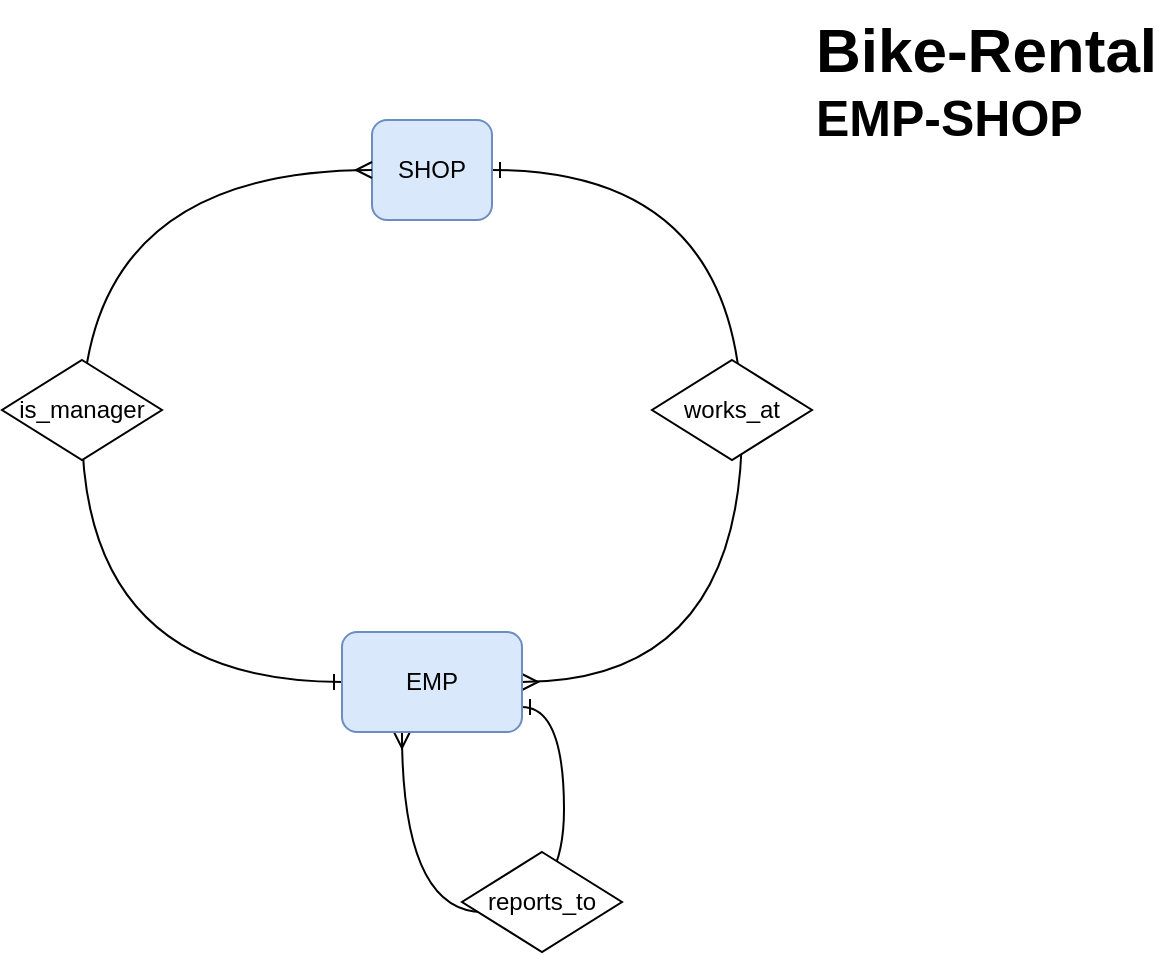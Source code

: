 <mxfile version="28.0.4">
  <diagram id="R2lEEEUBdFMjLlhIrx00" name="Page-1">
    <mxGraphModel dx="1034" dy="668" grid="1" gridSize="10" guides="1" tooltips="1" connect="1" arrows="1" fold="1" page="1" pageScale="1" pageWidth="850" pageHeight="1100" math="0" shadow="0" extFonts="Permanent Marker^https://fonts.googleapis.com/css?family=Permanent+Marker">
      <root>
        <mxCell id="0" />
        <mxCell id="1" parent="0" />
        <mxCell id="9jhaiEioy0Xy451GB6fG-4" style="edgeStyle=orthogonalEdgeStyle;rounded=0;orthogonalLoop=1;jettySize=auto;html=1;exitX=1;exitY=0.5;exitDx=0;exitDy=0;curved=1;entryX=1;entryY=0.5;entryDx=0;entryDy=0;endArrow=ERmany;endFill=0;startArrow=ERone;startFill=0;" edge="1" parent="1" source="OnU-D66EaQQ06rdmp6Sh-2" target="OnU-D66EaQQ06rdmp6Sh-6">
          <mxGeometry relative="1" as="geometry">
            <mxPoint x="590" y="316" as="targetPoint" />
            <Array as="points">
              <mxPoint x="480" y="95" />
              <mxPoint x="480" y="351" />
            </Array>
          </mxGeometry>
        </mxCell>
        <mxCell id="OnU-D66EaQQ06rdmp6Sh-2" value="SHOP" style="rounded=1;whiteSpace=wrap;html=1;fillColor=#dae8fc;strokeColor=#6c8ebf;" parent="1" vertex="1">
          <mxGeometry x="295" y="70" width="60" height="50" as="geometry" />
        </mxCell>
        <mxCell id="9jhaiEioy0Xy451GB6fG-5" style="edgeStyle=orthogonalEdgeStyle;rounded=0;orthogonalLoop=1;jettySize=auto;html=1;curved=1;entryX=0;entryY=0.5;entryDx=0;entryDy=0;endArrow=ERmany;endFill=0;startArrow=ERone;startFill=0;" edge="1" parent="1" source="OnU-D66EaQQ06rdmp6Sh-6" target="OnU-D66EaQQ06rdmp6Sh-2">
          <mxGeometry relative="1" as="geometry">
            <mxPoint x="230" y="96" as="targetPoint" />
            <Array as="points">
              <mxPoint x="150" y="351" />
              <mxPoint x="150" y="95" />
            </Array>
          </mxGeometry>
        </mxCell>
        <mxCell id="9jhaiEioy0Xy451GB6fG-7" style="edgeStyle=orthogonalEdgeStyle;rounded=0;orthogonalLoop=1;jettySize=auto;html=1;exitX=1;exitY=0.75;exitDx=0;exitDy=0;curved=1;entryX=0.333;entryY=1;entryDx=0;entryDy=0;entryPerimeter=0;endArrow=ERmany;endFill=0;startArrow=ERone;startFill=0;" edge="1" parent="1" source="OnU-D66EaQQ06rdmp6Sh-6" target="OnU-D66EaQQ06rdmp6Sh-6">
          <mxGeometry relative="1" as="geometry">
            <mxPoint x="310" y="446" as="targetPoint" />
            <Array as="points">
              <mxPoint x="391" y="364" />
              <mxPoint x="391" y="466" />
              <mxPoint x="310" y="466" />
            </Array>
          </mxGeometry>
        </mxCell>
        <mxCell id="OnU-D66EaQQ06rdmp6Sh-6" value="EMP" style="rounded=1;whiteSpace=wrap;html=1;fillColor=#dae8fc;strokeColor=#6c8ebf;" parent="1" vertex="1">
          <mxGeometry x="280" y="326" width="90" height="50" as="geometry" />
        </mxCell>
        <mxCell id="OnU-D66EaQQ06rdmp6Sh-36" value="works_at" style="shape=rhombus;perimeter=rhombusPerimeter;whiteSpace=wrap;html=1;align=center;" parent="1" vertex="1">
          <mxGeometry x="435" y="190" width="80" height="50" as="geometry" />
        </mxCell>
        <mxCell id="OnU-D66EaQQ06rdmp6Sh-61" value="reports_to" style="shape=rhombus;perimeter=rhombusPerimeter;whiteSpace=wrap;html=1;align=center;" parent="1" vertex="1">
          <mxGeometry x="340" y="436" width="80" height="50" as="geometry" />
        </mxCell>
        <mxCell id="OnU-D66EaQQ06rdmp6Sh-63" value="is_manager" style="shape=rhombus;perimeter=rhombusPerimeter;whiteSpace=wrap;html=1;align=center;" parent="1" vertex="1">
          <mxGeometry x="110" y="190" width="80" height="50" as="geometry" />
        </mxCell>
        <mxCell id="OnU-D66EaQQ06rdmp6Sh-64" value="&lt;font style=&quot;font-size: 31px;&quot;&gt;&lt;b&gt;Bike-Rental&lt;/b&gt;&lt;/font&gt;&lt;div&gt;&lt;span style=&quot;font-size: 25px;&quot;&gt;&lt;b&gt;EMP-SHOP&lt;/b&gt;&lt;/span&gt;&lt;/div&gt;" style="text;html=1;whiteSpace=wrap;overflow=hidden;rounded=0;" parent="1" vertex="1">
          <mxGeometry x="515" y="10" width="180" height="120" as="geometry" />
        </mxCell>
      </root>
    </mxGraphModel>
  </diagram>
</mxfile>
